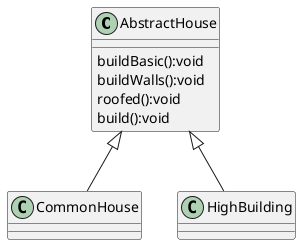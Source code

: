 @startuml

class AbstractHouse{
buildBasic():void
buildWalls():void
roofed():void
build():void
}

class CommonHouse
class HighBuilding

AbstractHouse <|-- CommonHouse
AbstractHouse <|-- HighBuilding

@enduml